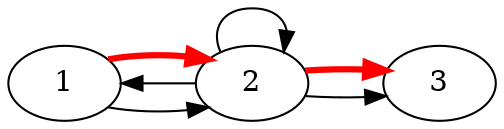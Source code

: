 digraph { 
	rankdir=LR; 
	1 -> 2;
	2 -> 1;
	2 -> 2;
	2 -> 3;
	1 -> 2[color=red,penwidth=3.0];	2 -> 3[color=red,penwidth=3.0];}
